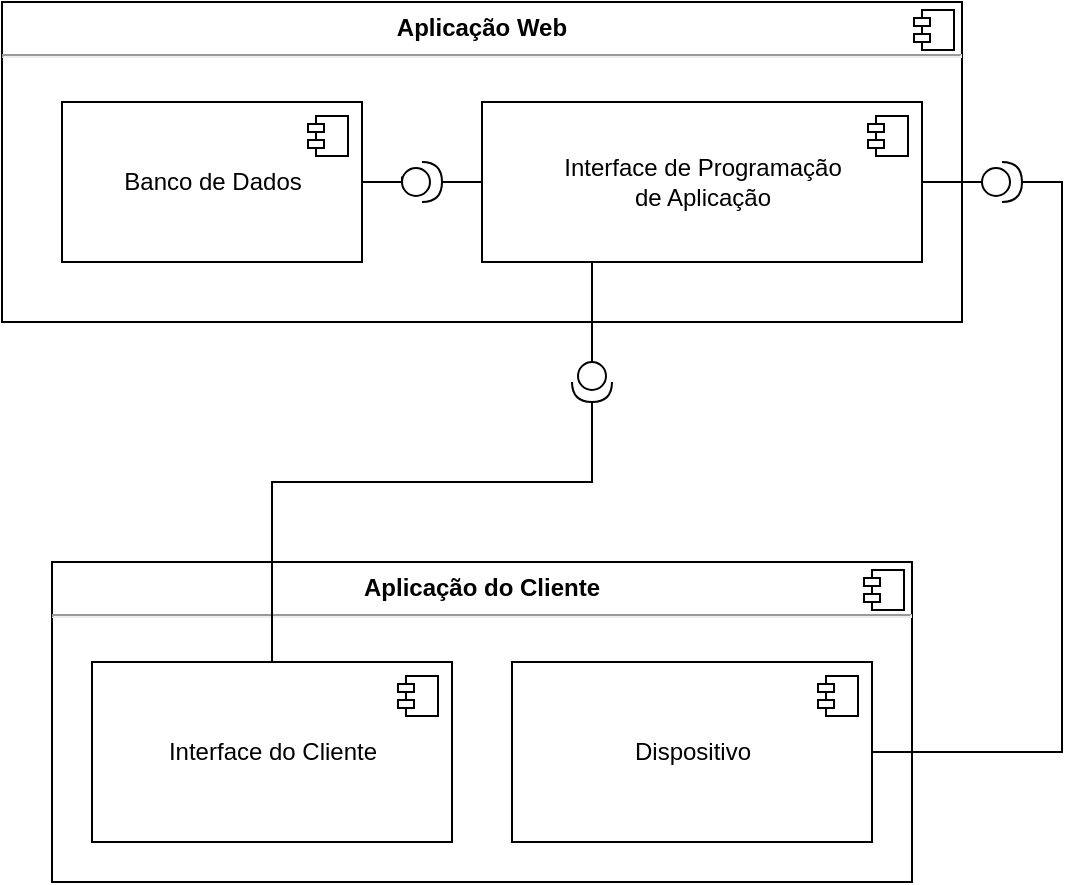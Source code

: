 <mxfile version="20.6.2" type="device"><diagram id="bsYpZTK8uxszM2pdWUOf" name="Page-1"><mxGraphModel dx="1755" dy="688" grid="1" gridSize="10" guides="1" tooltips="1" connect="1" arrows="1" fold="1" page="1" pageScale="1" pageWidth="850" pageHeight="1100" math="0" shadow="0"><root><mxCell id="0"/><mxCell id="1" parent="0"/><mxCell id="GDxN6FsdWMiRWZU7Eryj-41" value="&lt;p style=&quot;margin: 6px 0px 0px;&quot;&gt;&lt;b&gt;Aplicação do Cliente&lt;/b&gt;&lt;/p&gt;&lt;hr&gt;&lt;p style=&quot;margin:0px;margin-left:8px;&quot;&gt;&lt;br&gt;&lt;/p&gt;" style="align=center;overflow=fill;html=1;dropTarget=0;" vertex="1" parent="1"><mxGeometry x="-705" y="630" width="430" height="160" as="geometry"/></mxCell><mxCell id="GDxN6FsdWMiRWZU7Eryj-42" value="" style="shape=component;jettyWidth=8;jettyHeight=4;" vertex="1" parent="GDxN6FsdWMiRWZU7Eryj-41"><mxGeometry x="1" width="20" height="20" relative="1" as="geometry"><mxPoint x="-24" y="4" as="offset"/></mxGeometry></mxCell><mxCell id="GDxN6FsdWMiRWZU7Eryj-47" value="&lt;p style=&quot;margin: 6px 0px 0px;&quot;&gt;&lt;b&gt;Aplicação Web&lt;/b&gt;&lt;/p&gt;&lt;hr&gt;&lt;p style=&quot;margin:0px;margin-left:8px;&quot;&gt;&lt;br&gt;&lt;/p&gt;" style="align=center;overflow=fill;html=1;dropTarget=0;" vertex="1" parent="1"><mxGeometry x="-730" y="350" width="480" height="160" as="geometry"/></mxCell><mxCell id="GDxN6FsdWMiRWZU7Eryj-48" value="" style="shape=component;jettyWidth=8;jettyHeight=4;" vertex="1" parent="GDxN6FsdWMiRWZU7Eryj-47"><mxGeometry x="1" width="20" height="20" relative="1" as="geometry"><mxPoint x="-24" y="4" as="offset"/></mxGeometry></mxCell><mxCell id="GDxN6FsdWMiRWZU7Eryj-82" style="edgeStyle=orthogonalEdgeStyle;rounded=0;orthogonalLoop=1;jettySize=auto;html=1;exitX=1;exitY=0.5;exitDx=0;exitDy=0;entryX=0;entryY=0.36;entryDx=0;entryDy=0;entryPerimeter=0;endArrow=none;endFill=0;" edge="1" parent="1" source="GDxN6FsdWMiRWZU7Eryj-7" target="GDxN6FsdWMiRWZU7Eryj-81"><mxGeometry relative="1" as="geometry"/></mxCell><mxCell id="GDxN6FsdWMiRWZU7Eryj-7" value="Banco de Dados" style="html=1;dropTarget=0;" vertex="1" parent="1"><mxGeometry x="-700" y="400" width="150" height="80" as="geometry"/></mxCell><mxCell id="GDxN6FsdWMiRWZU7Eryj-8" value="" style="shape=module;jettyWidth=8;jettyHeight=4;" vertex="1" parent="GDxN6FsdWMiRWZU7Eryj-7"><mxGeometry x="1" width="20" height="20" relative="1" as="geometry"><mxPoint x="-27" y="7" as="offset"/></mxGeometry></mxCell><mxCell id="GDxN6FsdWMiRWZU7Eryj-80" style="edgeStyle=orthogonalEdgeStyle;rounded=0;orthogonalLoop=1;jettySize=auto;html=1;exitX=0.5;exitY=0;exitDx=0;exitDy=0;entryX=1;entryY=0.5;entryDx=0;entryDy=0;entryPerimeter=0;endArrow=none;endFill=0;" edge="1" parent="1" source="GDxN6FsdWMiRWZU7Eryj-49" target="GDxN6FsdWMiRWZU7Eryj-78"><mxGeometry relative="1" as="geometry"><Array as="points"><mxPoint x="-595" y="590"/><mxPoint x="-435" y="590"/></Array></mxGeometry></mxCell><mxCell id="GDxN6FsdWMiRWZU7Eryj-49" value="Interface do Cliente" style="html=1;dropTarget=0;" vertex="1" parent="1"><mxGeometry x="-685" y="680" width="180" height="90" as="geometry"/></mxCell><mxCell id="GDxN6FsdWMiRWZU7Eryj-50" value="" style="shape=module;jettyWidth=8;jettyHeight=4;" vertex="1" parent="GDxN6FsdWMiRWZU7Eryj-49"><mxGeometry x="1" width="20" height="20" relative="1" as="geometry"><mxPoint x="-27" y="7" as="offset"/></mxGeometry></mxCell><mxCell id="GDxN6FsdWMiRWZU7Eryj-77" style="edgeStyle=orthogonalEdgeStyle;rounded=0;orthogonalLoop=1;jettySize=auto;html=1;entryX=1;entryY=0.5;entryDx=0;entryDy=0;entryPerimeter=0;endArrow=none;endFill=0;" edge="1" parent="1" source="GDxN6FsdWMiRWZU7Eryj-56" target="GDxN6FsdWMiRWZU7Eryj-75"><mxGeometry relative="1" as="geometry"/></mxCell><mxCell id="GDxN6FsdWMiRWZU7Eryj-56" value="Dispositivo" style="html=1;dropTarget=0;" vertex="1" parent="1"><mxGeometry x="-475" y="680" width="180" height="90" as="geometry"/></mxCell><mxCell id="GDxN6FsdWMiRWZU7Eryj-57" value="" style="shape=module;jettyWidth=8;jettyHeight=4;" vertex="1" parent="GDxN6FsdWMiRWZU7Eryj-56"><mxGeometry x="1" width="20" height="20" relative="1" as="geometry"><mxPoint x="-27" y="7" as="offset"/></mxGeometry></mxCell><mxCell id="GDxN6FsdWMiRWZU7Eryj-76" style="edgeStyle=orthogonalEdgeStyle;rounded=0;orthogonalLoop=1;jettySize=auto;html=1;exitX=1;exitY=0.5;exitDx=0;exitDy=0;endArrow=none;endFill=0;" edge="1" parent="1" source="GDxN6FsdWMiRWZU7Eryj-58" target="GDxN6FsdWMiRWZU7Eryj-75"><mxGeometry relative="1" as="geometry"/></mxCell><mxCell id="GDxN6FsdWMiRWZU7Eryj-79" style="edgeStyle=orthogonalEdgeStyle;rounded=0;orthogonalLoop=1;jettySize=auto;html=1;exitX=0.25;exitY=1;exitDx=0;exitDy=0;entryX=0;entryY=0.5;entryDx=0;entryDy=0;entryPerimeter=0;endArrow=none;endFill=0;" edge="1" parent="1" source="GDxN6FsdWMiRWZU7Eryj-58" target="GDxN6FsdWMiRWZU7Eryj-78"><mxGeometry relative="1" as="geometry"/></mxCell><mxCell id="GDxN6FsdWMiRWZU7Eryj-58" value="Interface de Programação&lt;br&gt;de Aplicação" style="html=1;dropTarget=0;" vertex="1" parent="1"><mxGeometry x="-490" y="400" width="220" height="80" as="geometry"/></mxCell><mxCell id="GDxN6FsdWMiRWZU7Eryj-59" value="" style="shape=module;jettyWidth=8;jettyHeight=4;" vertex="1" parent="GDxN6FsdWMiRWZU7Eryj-58"><mxGeometry x="1" width="20" height="20" relative="1" as="geometry"><mxPoint x="-27" y="7" as="offset"/></mxGeometry></mxCell><mxCell id="GDxN6FsdWMiRWZU7Eryj-75" value="" style="shape=providedRequiredInterface;html=1;verticalLabelPosition=bottom;sketch=0;" vertex="1" parent="1"><mxGeometry x="-240" y="430" width="20" height="20" as="geometry"/></mxCell><mxCell id="GDxN6FsdWMiRWZU7Eryj-78" value="" style="shape=providedRequiredInterface;html=1;verticalLabelPosition=bottom;sketch=0;rotation=90;" vertex="1" parent="1"><mxGeometry x="-445" y="530" width="20" height="20" as="geometry"/></mxCell><mxCell id="GDxN6FsdWMiRWZU7Eryj-84" style="edgeStyle=orthogonalEdgeStyle;rounded=0;orthogonalLoop=1;jettySize=auto;html=1;exitX=1;exitY=0.5;exitDx=0;exitDy=0;exitPerimeter=0;entryX=0;entryY=0.5;entryDx=0;entryDy=0;endArrow=none;endFill=0;" edge="1" parent="1" source="GDxN6FsdWMiRWZU7Eryj-81" target="GDxN6FsdWMiRWZU7Eryj-58"><mxGeometry relative="1" as="geometry"/></mxCell><mxCell id="GDxN6FsdWMiRWZU7Eryj-81" value="" style="shape=providedRequiredInterface;html=1;verticalLabelPosition=bottom;sketch=0;" vertex="1" parent="1"><mxGeometry x="-530" y="430" width="20" height="20" as="geometry"/></mxCell></root></mxGraphModel></diagram></mxfile>